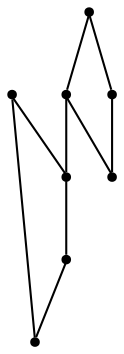 graph {
  node [shape=point,comment="{\"directed\":false,\"doi\":\"10.1007/978-3-642-25878-7_7\",\"figure\":\"5 (5)\"}"]

  v0 [pos="1546.8715690428803,687.7160256994265"]
  v1 [pos="1505.1496115653397,729.4101779712205"]
  v2 [pos="1505.1496115653397,646.0218734276326"]
  v3 [pos="1463.427654087799,687.7160256994265"]
  v4 [pos="1505.1496115653397,771.1040758894055"]
  v5 [pos="1546.87156904288,812.7982281611995"]
  v6 [pos="1505.1496115653397,854.4882471868494"]
  v7 [pos="1463.427654087799,812.7982281611995"]

  v0 -- v1 [id="-1",pos="1546.8715690428803,687.7160256994265 1505.1496115653397,729.4101779712205 1505.1496115653397,729.4101779712205 1505.1496115653397,729.4101779712205"]
  v7 -- v4 [id="-2",pos="1463.427654087799,812.7982281611995 1505.1496115653397,771.1040758894055 1505.1496115653397,771.1040758894055 1505.1496115653397,771.1040758894055"]
  v7 -- v6 [id="-3",pos="1463.427654087799,812.7982281611995 1505.1496115653397,854.4882471868494 1505.1496115653397,854.4882471868494 1505.1496115653397,854.4882471868494"]
  v3 -- v2 [id="-4",pos="1463.427654087799,687.7160256994265 1505.1496115653397,646.0218734276326 1505.1496115653397,646.0218734276326 1505.1496115653397,646.0218734276326"]
  v6 -- v5 [id="-5",pos="1505.1496115653397,854.4882471868494 1546.87156904288,812.7982281611995 1546.87156904288,812.7982281611995 1546.87156904288,812.7982281611995"]
  v4 -- v5 [id="-6",pos="1505.1496115653397,771.1040758894055 1546.87156904288,812.7982281611995 1546.87156904288,812.7982281611995 1546.87156904288,812.7982281611995"]
  v4 -- v1 [id="-7",pos="1505.1496115653397,771.1040758894055 1505.1496115653397,729.4101779712205 1505.1496115653397,729.4101779712205 1505.1496115653397,729.4101779712205"]
  v1 -- v3 [id="-8",pos="1505.1496115653397,729.4101779712205 1463.427654087799,687.7160256994265 1463.427654087799,687.7160256994265 1463.427654087799,687.7160256994265"]
  v2 -- v0 [id="-9",pos="1505.1496115653397,646.0218734276326 1546.8715690428803,687.7160256994265 1546.8715690428803,687.7160256994265 1546.8715690428803,687.7160256994265"]
}